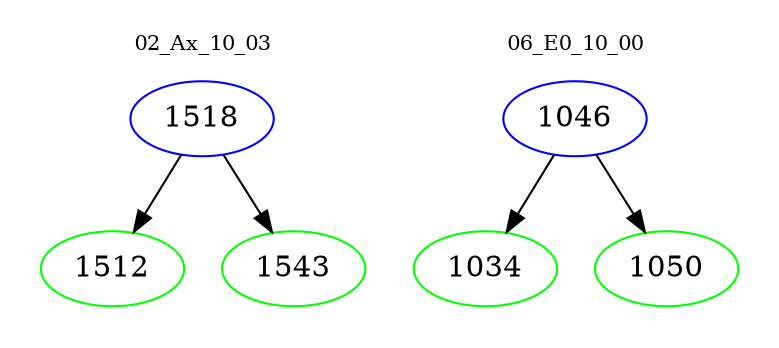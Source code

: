 digraph{
subgraph cluster_0 {
color = white
label = "02_Ax_10_03";
fontsize=10;
T0_1518 [label="1518", color="blue"]
T0_1518 -> T0_1512 [color="black"]
T0_1512 [label="1512", color="green"]
T0_1518 -> T0_1543 [color="black"]
T0_1543 [label="1543", color="green"]
}
subgraph cluster_1 {
color = white
label = "06_E0_10_00";
fontsize=10;
T1_1046 [label="1046", color="blue"]
T1_1046 -> T1_1034 [color="black"]
T1_1034 [label="1034", color="green"]
T1_1046 -> T1_1050 [color="black"]
T1_1050 [label="1050", color="green"]
}
}
